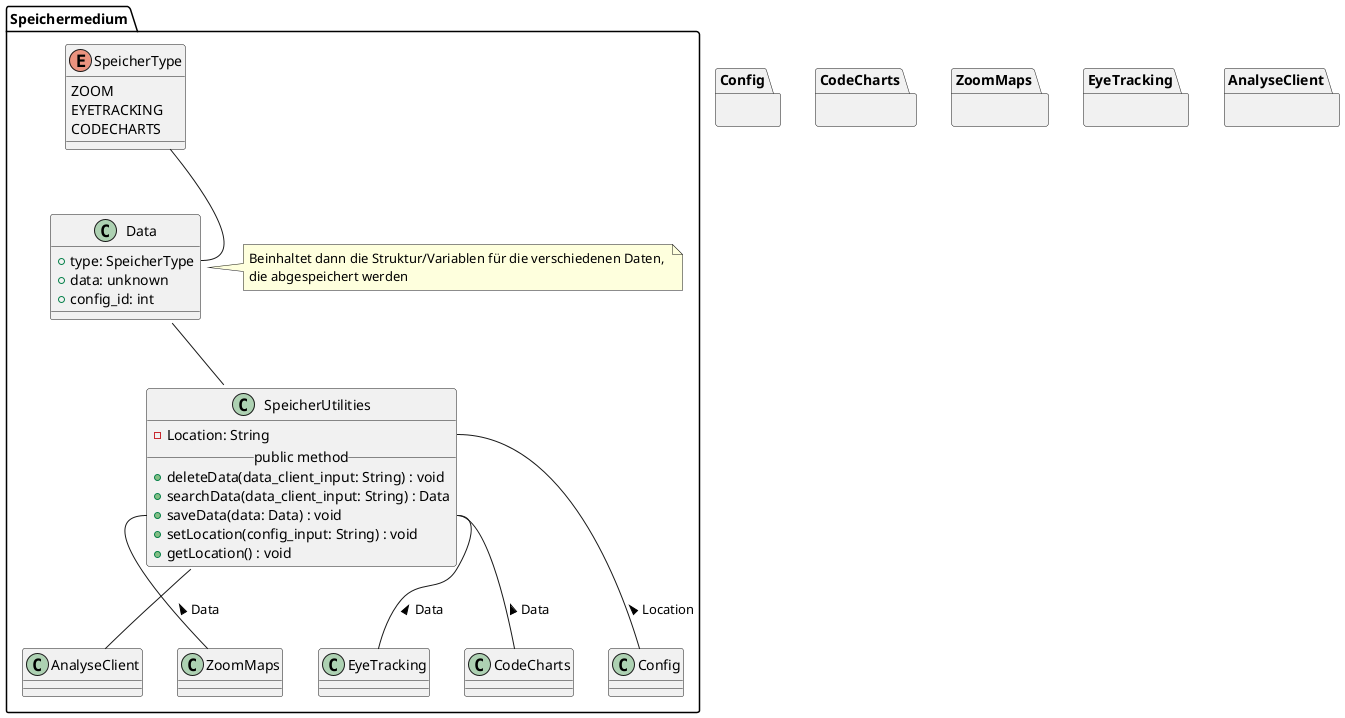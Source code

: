 @startuml speichermedium
' === Speichermedium ===
package Speichermedium {
      ' SpeicherUtilities
      class SpeicherUtilities {
         - Location: String
         __public method__
         + deleteData(data_client_input: String) : void
         + searchData(data_client_input: String) : Data
         + saveData(data: Data) : void
         + setLocation(config_input: String) : void
         + getLocation() : void
     }

      class Data {
         + type: SpeicherType
         + data: unknown
         + config_id: int
      }

      note right of Data
         Beinhaltet dann die Struktur/Variablen für die verschiedenen Daten, 
         die abgespeichert werden
      end note

      ' SpeicherType
      enum SpeicherType {
         ZOOM
         EYETRACKING
         CODECHARTS
      }

      ' Interaktionen
      SpeicherType -- Data::type
      Data -- SpeicherUtilities

     ' Andere Module
     SpeicherUtilities::Location -- Config : < Location
     SpeicherUtilities::saveData -- CodeCharts : < Data
     SpeicherUtilities::saveData -- ZoomMaps : < Data
     SpeicherUtilities::saveData -- EyeTracking : < Data
     SpeicherUtilities -- AnalyseClient
}


' Blackboxen / Andere Module
 package Config {}

 package CodeCharts {}

 package ZoomMaps {}

 package EyeTracking {}

 package AnalyseClient {}

@enduml
